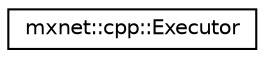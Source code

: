 digraph "Graphical Class Hierarchy"
{
  edge [fontname="Helvetica",fontsize="10",labelfontname="Helvetica",labelfontsize="10"];
  node [fontname="Helvetica",fontsize="10",shape=record];
  rankdir="LR";
  Node1 [label="mxnet::cpp::Executor",height=0.2,width=0.4,color="black", fillcolor="white", style="filled",URL="$classmxnet_1_1cpp_1_1Executor.html",tooltip="Executor interface. "];
}
